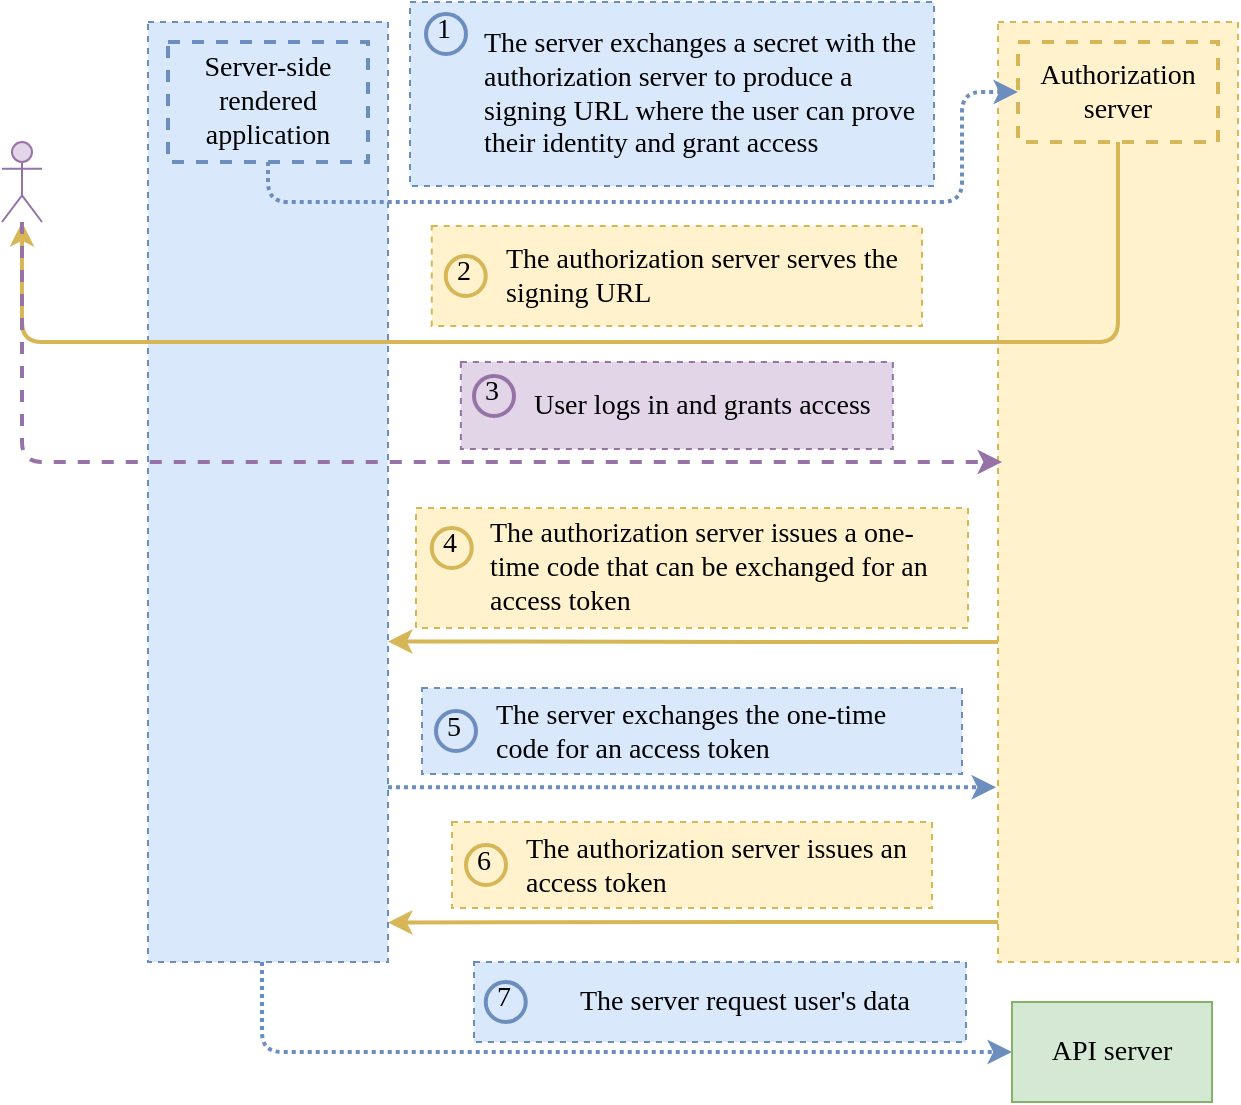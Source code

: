 <mxfile version="20.2.8" type="github" pages="5">
  <diagram id="vSn0QKJqHxPC6K8kOgIM" name="auth_code_flow">
    <mxGraphModel dx="1038" dy="667" grid="1" gridSize="10" guides="1" tooltips="1" connect="1" arrows="1" fold="1" page="1" pageScale="1" pageWidth="850" pageHeight="1100" math="0" shadow="0">
      <root>
        <mxCell id="0" />
        <mxCell id="1" parent="0" />
        <mxCell id="Ktnll7n3VR85cGEusO8C-1" style="edgeStyle=orthogonalEdgeStyle;rounded=1;orthogonalLoop=1;jettySize=auto;html=1;entryX=1;entryY=0.659;entryDx=0;entryDy=0;entryPerimeter=0;strokeColor=#d6b656;strokeWidth=2;fillColor=#fff2cc;fontFamily=Comic Sans MS;fontSize=14;" edge="1" parent="1" source="Ktnll7n3VR85cGEusO8C-3" target="Ktnll7n3VR85cGEusO8C-6">
          <mxGeometry relative="1" as="geometry">
            <Array as="points">
              <mxPoint x="500" y="330" />
              <mxPoint x="500" y="330" />
            </Array>
          </mxGeometry>
        </mxCell>
        <mxCell id="Ktnll7n3VR85cGEusO8C-2" style="edgeStyle=orthogonalEdgeStyle;rounded=1;orthogonalLoop=1;jettySize=auto;html=1;entryX=1;entryY=0.958;entryDx=0;entryDy=0;entryPerimeter=0;strokeColor=#d6b656;strokeWidth=2;fillColor=#fff2cc;fontFamily=Comic Sans MS;fontSize=14;" edge="1" parent="1" source="Ktnll7n3VR85cGEusO8C-3" target="Ktnll7n3VR85cGEusO8C-6">
          <mxGeometry relative="1" as="geometry">
            <Array as="points">
              <mxPoint x="480" y="470" />
              <mxPoint x="480" y="470" />
            </Array>
          </mxGeometry>
        </mxCell>
        <mxCell id="Ktnll7n3VR85cGEusO8C-3" value="" style="rounded=0;whiteSpace=wrap;html=1;strokeColor=#d6b656;dashed=1;fillColor=#fff2cc;fontFamily=Comic Sans MS;fontSize=14;" vertex="1" parent="1">
          <mxGeometry x="578" y="20" width="120" height="470" as="geometry" />
        </mxCell>
        <mxCell id="Ktnll7n3VR85cGEusO8C-4" style="edgeStyle=orthogonalEdgeStyle;rounded=1;orthogonalLoop=1;jettySize=auto;html=1;entryX=0;entryY=0.5;entryDx=0;entryDy=0;fillColor=#dae8fc;strokeColor=#6c8ebf;strokeWidth=2;dashed=1;dashPattern=1 1;fontFamily=Comic Sans MS;fontSize=14;" edge="1" parent="1" target="Ktnll7n3VR85cGEusO8C-9">
          <mxGeometry relative="1" as="geometry">
            <Array as="points">
              <mxPoint x="210" y="535" />
            </Array>
            <mxPoint x="210" y="490" as="sourcePoint" />
          </mxGeometry>
        </mxCell>
        <mxCell id="Ktnll7n3VR85cGEusO8C-5" style="edgeStyle=orthogonalEdgeStyle;rounded=1;orthogonalLoop=1;jettySize=auto;html=1;entryX=-0.008;entryY=0.814;entryDx=0;entryDy=0;entryPerimeter=0;strokeColor=#6c8ebf;strokeWidth=2;fillColor=#dae8fc;dashed=1;dashPattern=1 1;fontFamily=Comic Sans MS;fontSize=14;" edge="1" parent="1" source="Ktnll7n3VR85cGEusO8C-6" target="Ktnll7n3VR85cGEusO8C-3">
          <mxGeometry relative="1" as="geometry">
            <Array as="points">
              <mxPoint x="425" y="403" />
            </Array>
          </mxGeometry>
        </mxCell>
        <mxCell id="Ktnll7n3VR85cGEusO8C-6" value="" style="rounded=0;whiteSpace=wrap;html=1;strokeColor=#6c8ebf;dashed=1;fillColor=#dae8fc;fontFamily=Comic Sans MS;fontSize=14;" vertex="1" parent="1">
          <mxGeometry x="153" y="20" width="120" height="470" as="geometry" />
        </mxCell>
        <mxCell id="Ktnll7n3VR85cGEusO8C-7" style="edgeStyle=orthogonalEdgeStyle;rounded=1;orthogonalLoop=1;jettySize=auto;html=1;strokeColor=#d6b656;strokeWidth=2;fillColor=#fff2cc;fontFamily=Comic Sans MS;fontSize=14;" edge="1" parent="1" source="Ktnll7n3VR85cGEusO8C-8" target="Ktnll7n3VR85cGEusO8C-16">
          <mxGeometry relative="1" as="geometry">
            <Array as="points">
              <mxPoint x="638" y="180" />
              <mxPoint x="90" y="180" />
            </Array>
          </mxGeometry>
        </mxCell>
        <mxCell id="Ktnll7n3VR85cGEusO8C-8" value="Authorization server" style="rounded=0;whiteSpace=wrap;html=1;dashed=1;fillColor=#fff2cc;strokeColor=#d6b656;strokeWidth=2;fontFamily=Comic Sans MS;fontSize=14;" vertex="1" parent="1">
          <mxGeometry x="588" y="30" width="100" height="50" as="geometry" />
        </mxCell>
        <mxCell id="Ktnll7n3VR85cGEusO8C-9" value="API server" style="rounded=0;whiteSpace=wrap;html=1;fillColor=#d5e8d4;strokeColor=#82b366;fontFamily=Comic Sans MS;fontSize=14;" vertex="1" parent="1">
          <mxGeometry x="585" y="510" width="100" height="50" as="geometry" />
        </mxCell>
        <mxCell id="Ktnll7n3VR85cGEusO8C-10" value="&lt;span style=&quot;font-size: 14px;&quot;&gt;The server exchanges a secret with the authorization server to produce a signing URL where the user can prove their identity and grant access&lt;/span&gt;" style="text;html=1;strokeColor=#6c8ebf;fillColor=#dae8fc;align=left;verticalAlign=middle;whiteSpace=wrap;rounded=0;dashed=1;spacingLeft=35;fontFamily=Comic Sans MS;fontSize=14;" vertex="1" parent="1">
          <mxGeometry x="284" y="10" width="262" height="92" as="geometry" />
        </mxCell>
        <mxCell id="Ktnll7n3VR85cGEusO8C-11" value="1" style="ellipse;whiteSpace=wrap;html=1;aspect=fixed;strokeWidth=2;fontFamily=Comic Sans MS;spacingBottom=4;spacingRight=2;strokeColor=#6c8ebf;fillColor=#dae8fc;fontSize=14;" vertex="1" parent="1">
          <mxGeometry x="292" y="16" width="20" height="20" as="geometry" />
        </mxCell>
        <mxCell id="Ktnll7n3VR85cGEusO8C-12" value="&lt;span style=&quot;text-align: center; font-size: 14px;&quot;&gt;The authorization server serves the signing URL&lt;/span&gt;" style="text;html=1;strokeColor=#d6b656;fillColor=#fff2cc;align=left;verticalAlign=middle;whiteSpace=wrap;rounded=0;dashed=1;spacingLeft=35;spacingRight=10;fontFamily=Comic Sans MS;fontSize=14;" vertex="1" parent="1">
          <mxGeometry x="294.87" y="122" width="245.13" height="50" as="geometry" />
        </mxCell>
        <mxCell id="Ktnll7n3VR85cGEusO8C-13" value="2" style="ellipse;whiteSpace=wrap;html=1;aspect=fixed;strokeWidth=2;fontFamily=Comic Sans MS;spacingBottom=4;spacingRight=2;strokeColor=#d6b656;fillColor=#fff2cc;fontSize=14;" vertex="1" parent="1">
          <mxGeometry x="301.87" y="137" width="20" height="20" as="geometry" />
        </mxCell>
        <mxCell id="Ktnll7n3VR85cGEusO8C-14" value="The server request user&#39;s data" style="text;html=1;strokeColor=#6c8ebf;fillColor=#dae8fc;align=center;verticalAlign=middle;whiteSpace=wrap;rounded=0;dashed=1;spacingLeft=25;fontFamily=Comic Sans MS;fontSize=14;" vertex="1" parent="1">
          <mxGeometry x="316" y="490" width="245.99" height="40" as="geometry" />
        </mxCell>
        <mxCell id="Ktnll7n3VR85cGEusO8C-15" style="edgeStyle=orthogonalEdgeStyle;rounded=1;orthogonalLoop=1;jettySize=auto;html=1;entryX=0.017;entryY=0.468;entryDx=0;entryDy=0;entryPerimeter=0;strokeColor=#9673a6;strokeWidth=2;fillColor=#e1d5e7;dashed=1;fontFamily=Comic Sans MS;fontSize=14;" edge="1" parent="1" source="Ktnll7n3VR85cGEusO8C-16" target="Ktnll7n3VR85cGEusO8C-3">
          <mxGeometry relative="1" as="geometry">
            <Array as="points">
              <mxPoint x="90" y="240" />
            </Array>
          </mxGeometry>
        </mxCell>
        <mxCell id="Ktnll7n3VR85cGEusO8C-16" value="" style="shape=umlActor;verticalLabelPosition=bottom;verticalAlign=top;html=1;outlineConnect=0;strokeColor=#9673a6;strokeWidth=1;fillColor=#e1d5e7;fontFamily=Comic Sans MS;fontSize=14;" vertex="1" parent="1">
          <mxGeometry x="80" y="80" width="20" height="40" as="geometry" />
        </mxCell>
        <mxCell id="Ktnll7n3VR85cGEusO8C-17" value="&lt;span style=&quot;font-size: 14px;&quot;&gt;User logs in and grants access&lt;/span&gt;" style="text;html=1;strokeColor=#9673a6;fillColor=#e1d5e7;align=left;verticalAlign=middle;whiteSpace=wrap;rounded=0;dashed=1;spacingLeft=35;spacingRight=10;fontFamily=Comic Sans MS;fontSize=14;" vertex="1" parent="1">
          <mxGeometry x="309.43" y="190" width="216" height="43.5" as="geometry" />
        </mxCell>
        <mxCell id="Ktnll7n3VR85cGEusO8C-18" value="&lt;span style=&quot;font-size: 14px;&quot;&gt;The authorization server issues a one-time code that can be exchanged for an access token&lt;/span&gt;" style="text;html=1;strokeColor=#d6b656;fillColor=#fff2cc;align=left;verticalAlign=middle;whiteSpace=wrap;rounded=0;dashed=1;spacingLeft=35;spacingRight=10;fontFamily=Comic Sans MS;fontSize=14;" vertex="1" parent="1">
          <mxGeometry x="287" y="263" width="276" height="60" as="geometry" />
        </mxCell>
        <mxCell id="Ktnll7n3VR85cGEusO8C-19" value="&lt;span style=&quot;font-size: 14px;&quot;&gt;The server exchanges the one-time code for an access token&lt;/span&gt;" style="text;html=1;strokeColor=#6c8ebf;fillColor=#dae8fc;align=left;verticalAlign=middle;whiteSpace=wrap;rounded=0;dashed=1;spacingLeft=35;spacingRight=10;fontFamily=Comic Sans MS;fontSize=14;" vertex="1" parent="1">
          <mxGeometry x="290" y="353" width="270" height="43" as="geometry" />
        </mxCell>
        <mxCell id="Ktnll7n3VR85cGEusO8C-20" value="&lt;span style=&quot;font-size: 14px;&quot;&gt;The authorization server issues an access token&lt;/span&gt;" style="text;html=1;strokeColor=#d6b656;fillColor=#fff2cc;align=left;verticalAlign=middle;whiteSpace=wrap;rounded=0;dashed=1;spacingLeft=35;spacingRight=10;fontFamily=Comic Sans MS;fontSize=14;" vertex="1" parent="1">
          <mxGeometry x="305" y="420" width="240" height="43" as="geometry" />
        </mxCell>
        <mxCell id="Ktnll7n3VR85cGEusO8C-21" style="edgeStyle=orthogonalEdgeStyle;rounded=1;orthogonalLoop=1;jettySize=auto;html=1;strokeColor=#6c8ebf;strokeWidth=2;fillColor=#dae8fc;dashed=1;dashPattern=1 1;fontFamily=Comic Sans MS;fontSize=14;" edge="1" parent="1" source="Ktnll7n3VR85cGEusO8C-22" target="Ktnll7n3VR85cGEusO8C-8">
          <mxGeometry relative="1" as="geometry">
            <Array as="points">
              <mxPoint x="213" y="110" />
              <mxPoint x="560" y="110" />
              <mxPoint x="560" y="55" />
            </Array>
          </mxGeometry>
        </mxCell>
        <mxCell id="Ktnll7n3VR85cGEusO8C-22" value="Server-side rendered application" style="rounded=0;whiteSpace=wrap;html=1;dashed=1;fillColor=#dae8fc;strokeColor=#6c8ebf;strokeWidth=2;fontFamily=Comic Sans MS;fontSize=14;" vertex="1" parent="1">
          <mxGeometry x="163" y="30" width="100" height="60" as="geometry" />
        </mxCell>
        <mxCell id="Ktnll7n3VR85cGEusO8C-23" value="3" style="ellipse;whiteSpace=wrap;html=1;aspect=fixed;strokeWidth=2;fontFamily=Comic Sans MS;spacingBottom=4;spacingRight=2;strokeColor=#9673a6;fillColor=#e1d5e7;fontSize=14;" vertex="1" parent="1">
          <mxGeometry x="316" y="197" width="20" height="20" as="geometry" />
        </mxCell>
        <mxCell id="Ktnll7n3VR85cGEusO8C-24" value="4" style="ellipse;whiteSpace=wrap;html=1;aspect=fixed;strokeWidth=2;fontFamily=Comic Sans MS;spacingBottom=4;spacingRight=2;strokeColor=#d6b656;fillColor=#fff2cc;fontSize=14;" vertex="1" parent="1">
          <mxGeometry x="294.87" y="273" width="20" height="20" as="geometry" />
        </mxCell>
        <mxCell id="Ktnll7n3VR85cGEusO8C-25" value="5" style="ellipse;whiteSpace=wrap;html=1;aspect=fixed;strokeWidth=2;fontFamily=Comic Sans MS;spacingBottom=4;spacingRight=2;strokeColor=#6c8ebf;fillColor=#dae8fc;fontSize=14;" vertex="1" parent="1">
          <mxGeometry x="297.0" y="364.5" width="20" height="20" as="geometry" />
        </mxCell>
        <mxCell id="Ktnll7n3VR85cGEusO8C-26" value="6" style="ellipse;whiteSpace=wrap;html=1;aspect=fixed;strokeWidth=2;fontFamily=Comic Sans MS;spacingBottom=4;spacingRight=2;strokeColor=#d6b656;fillColor=#fff2cc;fontSize=14;" vertex="1" parent="1">
          <mxGeometry x="312" y="431.5" width="20" height="20" as="geometry" />
        </mxCell>
        <mxCell id="Ktnll7n3VR85cGEusO8C-27" value="7" style="ellipse;whiteSpace=wrap;html=1;aspect=fixed;strokeWidth=2;fontFamily=Comic Sans MS;spacingBottom=4;spacingRight=2;strokeColor=#6c8ebf;fillColor=#dae8fc;fontSize=14;" vertex="1" parent="1">
          <mxGeometry x="321.87" y="500" width="20" height="20" as="geometry" />
        </mxCell>
      </root>
    </mxGraphModel>
  </diagram>
  <diagram id="oEkhClIyqJKNwqZZtZzC" name="PKCE_flow">
    <mxGraphModel dx="1038" dy="667" grid="1" gridSize="10" guides="1" tooltips="1" connect="1" arrows="1" fold="1" page="1" pageScale="1" pageWidth="850" pageHeight="1100" math="0" shadow="0">
      <root>
        <mxCell id="0" />
        <mxCell id="1" parent="0" />
        <mxCell id="hR53CWmxyGsKpNj8CMeB-1" style="edgeStyle=orthogonalEdgeStyle;rounded=0;orthogonalLoop=1;jettySize=auto;html=1;entryX=1.003;entryY=0.955;entryDx=0;entryDy=0;entryPerimeter=0;strokeWidth=2;fillColor=#fff2cc;strokeColor=#d6b656;fontSize=14;fontFamily=Comic Sans MS;" edge="1" parent="1" source="hR53CWmxyGsKpNj8CMeB-2" target="hR53CWmxyGsKpNj8CMeB-5">
          <mxGeometry relative="1" as="geometry">
            <mxPoint x="250" y="500" as="targetPoint" />
            <Array as="points">
              <mxPoint x="215" y="531" />
            </Array>
          </mxGeometry>
        </mxCell>
        <mxCell id="hR53CWmxyGsKpNj8CMeB-2" value="" style="rounded=0;whiteSpace=wrap;html=1;strokeColor=#d6b656;dashed=1;fillColor=#fff2cc;strokeWidth=1;fontSize=14;fontFamily=Comic Sans MS;" vertex="1" parent="1">
          <mxGeometry x="570" y="150" width="120" height="400" as="geometry" />
        </mxCell>
        <mxCell id="hR53CWmxyGsKpNj8CMeB-3" style="edgeStyle=orthogonalEdgeStyle;rounded=1;orthogonalLoop=1;jettySize=auto;html=1;entryX=0;entryY=0.5;entryDx=0;entryDy=0;dashed=1;dashPattern=1 1;strokeWidth=2;fillColor=#dae8fc;strokeColor=#6c8ebf;fontSize=14;fontFamily=Comic Sans MS;" edge="1" parent="1" source="hR53CWmxyGsKpNj8CMeB-5" target="hR53CWmxyGsKpNj8CMeB-12">
          <mxGeometry relative="1" as="geometry">
            <Array as="points">
              <mxPoint x="155" y="595" />
            </Array>
          </mxGeometry>
        </mxCell>
        <mxCell id="hR53CWmxyGsKpNj8CMeB-4" style="edgeStyle=orthogonalEdgeStyle;rounded=1;orthogonalLoop=1;jettySize=auto;html=1;entryX=-0.018;entryY=0.789;entryDx=0;entryDy=0;entryPerimeter=0;dashed=1;dashPattern=1 1;strokeWidth=2;fillColor=#dae8fc;strokeColor=#6c8ebf;fontSize=14;fontFamily=Comic Sans MS;" edge="1" parent="1" source="hR53CWmxyGsKpNj8CMeB-5" target="hR53CWmxyGsKpNj8CMeB-2">
          <mxGeometry relative="1" as="geometry">
            <Array as="points">
              <mxPoint x="367" y="466" />
            </Array>
          </mxGeometry>
        </mxCell>
        <mxCell id="hR53CWmxyGsKpNj8CMeB-5" value="" style="rounded=0;whiteSpace=wrap;html=1;strokeColor=#6c8ebf;dashed=1;fillColor=#dae8fc;fontSize=14;fontFamily=Comic Sans MS;" vertex="1" parent="1">
          <mxGeometry x="95" y="150" width="120" height="400" as="geometry" />
        </mxCell>
        <mxCell id="hR53CWmxyGsKpNj8CMeB-6" value="" style="rounded=0;whiteSpace=wrap;html=1;dashed=1;fillColor=#fff2cc;strokeColor=#d6b656;fontSize=14;fontFamily=Comic Sans MS;" vertex="1" parent="1">
          <mxGeometry x="105" y="320" width="100" height="40" as="geometry" />
        </mxCell>
        <mxCell id="hR53CWmxyGsKpNj8CMeB-7" style="edgeStyle=orthogonalEdgeStyle;rounded=1;orthogonalLoop=1;jettySize=auto;html=1;fontSize=14;fontFamily=Comic Sans MS;" edge="1" parent="1" source="hR53CWmxyGsKpNj8CMeB-9" target="hR53CWmxyGsKpNj8CMeB-16">
          <mxGeometry relative="1" as="geometry">
            <Array as="points">
              <mxPoint x="155" y="310" />
              <mxPoint x="135" y="310" />
            </Array>
          </mxGeometry>
        </mxCell>
        <mxCell id="hR53CWmxyGsKpNj8CMeB-8" style="edgeStyle=orthogonalEdgeStyle;rounded=1;orthogonalLoop=1;jettySize=auto;html=1;fontSize=14;fontFamily=Comic Sans MS;" edge="1" parent="1" source="hR53CWmxyGsKpNj8CMeB-9" target="hR53CWmxyGsKpNj8CMeB-14">
          <mxGeometry relative="1" as="geometry">
            <Array as="points">
              <mxPoint x="155" y="310" />
              <mxPoint x="175" y="310" />
            </Array>
          </mxGeometry>
        </mxCell>
        <mxCell id="hR53CWmxyGsKpNj8CMeB-9" value="" style="sketch=0;pointerEvents=1;shadow=0;dashed=0;html=1;strokeColor=none;fillColor=#505050;labelPosition=center;verticalLabelPosition=bottom;verticalAlign=top;outlineConnect=0;align=center;shape=mxgraph.office.concepts.web_page;fontSize=14;fontFamily=Comic Sans MS;" vertex="1" parent="1">
          <mxGeometry x="130" y="185" width="50" height="54" as="geometry" />
        </mxCell>
        <mxCell id="hR53CWmxyGsKpNj8CMeB-10" style="edgeStyle=orthogonalEdgeStyle;rounded=0;orthogonalLoop=1;jettySize=auto;html=1;exitX=-0.005;exitY=0.649;exitDx=0;exitDy=0;exitPerimeter=0;strokeWidth=2;fillColor=#fff2cc;strokeColor=#d6b656;fontSize=14;fontFamily=Comic Sans MS;" edge="1" parent="1" source="hR53CWmxyGsKpNj8CMeB-2" target="hR53CWmxyGsKpNj8CMeB-5">
          <mxGeometry relative="1" as="geometry">
            <Array as="points">
              <mxPoint x="280" y="410" />
              <mxPoint x="280" y="410" />
            </Array>
          </mxGeometry>
        </mxCell>
        <mxCell id="hR53CWmxyGsKpNj8CMeB-11" value="Authorization server" style="rounded=0;whiteSpace=wrap;html=1;dashed=1;fillColor=#fff2cc;strokeColor=#d6b656;strokeWidth=2;fontSize=14;fontFamily=Comic Sans MS;" vertex="1" parent="1">
          <mxGeometry x="580" y="160" width="100" height="50" as="geometry" />
        </mxCell>
        <mxCell id="hR53CWmxyGsKpNj8CMeB-12" value="API server" style="rounded=0;whiteSpace=wrap;html=1;fillColor=#d5e8d4;strokeColor=#82b366;fontSize=14;fontFamily=Comic Sans MS;" vertex="1" parent="1">
          <mxGeometry x="580" y="570" width="100" height="50" as="geometry" />
        </mxCell>
        <mxCell id="hR53CWmxyGsKpNj8CMeB-13" style="edgeStyle=orthogonalEdgeStyle;rounded=0;orthogonalLoop=1;jettySize=auto;html=1;dashed=1;dashPattern=1 1;strokeWidth=2;fillColor=#dae8fc;strokeColor=#6c8ebf;fontSize=14;fontFamily=Comic Sans MS;" edge="1" parent="1" source="hR53CWmxyGsKpNj8CMeB-14">
          <mxGeometry relative="1" as="geometry">
            <mxPoint x="520" y="340" as="targetPoint" />
          </mxGeometry>
        </mxCell>
        <mxCell id="hR53CWmxyGsKpNj8CMeB-14" value="" style="sketch=0;pointerEvents=1;shadow=0;dashed=0;html=1;strokeColor=none;fillColor=#DF8C42;labelPosition=center;verticalLabelPosition=bottom;verticalAlign=top;align=center;outlineConnect=0;shape=mxgraph.veeam2.encrypted;fontSize=14;fontFamily=Comic Sans MS;" vertex="1" parent="1">
          <mxGeometry x="164" y="330" width="21" height="21" as="geometry" />
        </mxCell>
        <mxCell id="hR53CWmxyGsKpNj8CMeB-15" style="edgeStyle=orthogonalEdgeStyle;rounded=0;orthogonalLoop=1;jettySize=auto;html=1;entryX=0;entryY=0.5;entryDx=0;entryDy=0;dashed=1;fontSize=14;fontFamily=Comic Sans MS;" edge="1" parent="1" source="hR53CWmxyGsKpNj8CMeB-16" target="hR53CWmxyGsKpNj8CMeB-24">
          <mxGeometry relative="1" as="geometry">
            <Array as="points">
              <mxPoint x="135" y="445" />
            </Array>
          </mxGeometry>
        </mxCell>
        <mxCell id="hR53CWmxyGsKpNj8CMeB-16" value="" style="shape=image;html=1;verticalAlign=top;verticalLabelPosition=bottom;labelBackgroundColor=#ffffff;imageAspect=0;aspect=fixed;image=https://cdn3.iconfinder.com/data/icons/strokeline/128/revisi_02-128.png;fontSize=14;fontFamily=Comic Sans MS;" vertex="1" parent="1">
          <mxGeometry x="125" y="330" width="20" height="20" as="geometry" />
        </mxCell>
        <mxCell id="hR53CWmxyGsKpNj8CMeB-17" value="SPA" style="text;html=1;strokeColor=#6c8ebf;fillColor=#dae8fc;align=center;verticalAlign=middle;whiteSpace=wrap;rounded=0;dashed=1;strokeWidth=2;fontSize=14;fontFamily=Comic Sans MS;" vertex="1" parent="1">
          <mxGeometry x="125" y="157" width="60" height="30" as="geometry" />
        </mxCell>
        <mxCell id="hR53CWmxyGsKpNj8CMeB-18" value="Generate code verifier and code challenge" style="text;html=1;strokeColor=#6c8ebf;fillColor=#dae8fc;align=center;verticalAlign=middle;whiteSpace=wrap;rounded=0;dashed=1;spacingLeft=25;fontSize=14;fontFamily=Comic Sans MS;" vertex="1" parent="1">
          <mxGeometry x="167" y="260" width="313" height="30" as="geometry" />
        </mxCell>
        <mxCell id="hR53CWmxyGsKpNj8CMeB-19" value="1" style="ellipse;whiteSpace=wrap;html=1;aspect=fixed;strokeWidth=2;fontFamily=Comic Sans MS;spacingBottom=4;spacingRight=2;strokeColor=#6c8ebf;fillColor=#dae8fc;fontSize=14;" vertex="1" parent="1">
          <mxGeometry x="173" y="265" width="20" height="20" as="geometry" />
        </mxCell>
        <mxCell id="hR53CWmxyGsKpNj8CMeB-20" value="Authorization request with code challenge" style="text;html=1;strokeColor=#6c8ebf;fillColor=#dae8fc;align=center;verticalAlign=middle;whiteSpace=wrap;rounded=0;dashed=1;spacingLeft=25;fontSize=14;fontFamily=Comic Sans MS;" vertex="1" parent="1">
          <mxGeometry x="236.88" y="304" width="313.12" height="30" as="geometry" />
        </mxCell>
        <mxCell id="hR53CWmxyGsKpNj8CMeB-21" value="2" style="ellipse;whiteSpace=wrap;html=1;aspect=fixed;strokeWidth=2;fontFamily=Comic Sans MS;spacingBottom=4;spacingRight=2;strokeColor=#6c8ebf;fillColor=#dae8fc;fontSize=14;" vertex="1" parent="1">
          <mxGeometry x="242.88" y="309" width="20" height="20" as="geometry" />
        </mxCell>
        <mxCell id="hR53CWmxyGsKpNj8CMeB-22" value="Authorization code response" style="text;html=1;strokeColor=#d6b656;fillColor=#fff2cc;align=center;verticalAlign=middle;whiteSpace=wrap;rounded=0;dashed=1;spacingLeft=25;fontSize=14;fontFamily=Comic Sans MS;" vertex="1" parent="1">
          <mxGeometry x="269.38" y="373" width="230.62" height="30" as="geometry" />
        </mxCell>
        <mxCell id="hR53CWmxyGsKpNj8CMeB-23" value="3" style="ellipse;whiteSpace=wrap;html=1;aspect=fixed;strokeWidth=2;fontFamily=Comic Sans MS;spacingBottom=4;spacingRight=2;strokeColor=#d6b656;fillColor=#fff2cc;fontSize=14;" vertex="1" parent="1">
          <mxGeometry x="276.88" y="378" width="20" height="20" as="geometry" />
        </mxCell>
        <mxCell id="hR53CWmxyGsKpNj8CMeB-24" value="Authorization code + code verifier" style="text;html=1;strokeColor=#6c8ebf;fillColor=#dae8fc;align=center;verticalAlign=middle;whiteSpace=wrap;rounded=0;dashed=1;spacingLeft=25;fontSize=14;fontFamily=Comic Sans MS;" vertex="1" parent="1">
          <mxGeometry x="256.87" y="430" width="263.13" height="30" as="geometry" />
        </mxCell>
        <mxCell id="hR53CWmxyGsKpNj8CMeB-25" value="4" style="ellipse;whiteSpace=wrap;html=1;aspect=fixed;strokeWidth=2;fontFamily=Comic Sans MS;spacingBottom=4;spacingRight=2;strokeColor=#6c8ebf;fillColor=#dae8fc;fontSize=14;" vertex="1" parent="1">
          <mxGeometry x="265.37" y="435" width="20" height="20" as="geometry" />
        </mxCell>
        <mxCell id="hR53CWmxyGsKpNj8CMeB-26" value="Access token" style="text;html=1;strokeColor=#d6b656;fillColor=#fff2cc;align=center;verticalAlign=middle;whiteSpace=wrap;rounded=0;dashed=1;spacingLeft=25;fontSize=14;fontFamily=Comic Sans MS;" vertex="1" parent="1">
          <mxGeometry x="311.25" y="495" width="128.75" height="30" as="geometry" />
        </mxCell>
        <mxCell id="hR53CWmxyGsKpNj8CMeB-27" value="5" style="ellipse;whiteSpace=wrap;html=1;aspect=fixed;strokeWidth=2;fontFamily=Comic Sans MS;spacingBottom=4;spacingRight=2;strokeColor=#d6b656;fillColor=#fff2cc;fontSize=14;" vertex="1" parent="1">
          <mxGeometry x="315" y="500" width="20" height="20" as="geometry" />
        </mxCell>
        <mxCell id="hR53CWmxyGsKpNj8CMeB-28" value="Request user&#39;s data" style="text;html=1;strokeColor=#6c8ebf;fillColor=#dae8fc;align=center;verticalAlign=middle;whiteSpace=wrap;rounded=0;dashed=1;spacingLeft=25;fontSize=14;fontFamily=Comic Sans MS;" vertex="1" parent="1">
          <mxGeometry x="299.01" y="560" width="180.99" height="30" as="geometry" />
        </mxCell>
        <mxCell id="hR53CWmxyGsKpNj8CMeB-29" value="6" style="ellipse;whiteSpace=wrap;html=1;aspect=fixed;strokeWidth=2;fontFamily=Comic Sans MS;spacingBottom=4;spacingRight=2;strokeColor=#6c8ebf;fillColor=#dae8fc;fontSize=14;" vertex="1" parent="1">
          <mxGeometry x="306.26" y="565" width="20" height="20" as="geometry" />
        </mxCell>
      </root>
    </mxGraphModel>
  </diagram>
  <diagram id="hkgWG5wyciMK0-i9L9Xl" name="client_credentials_flow">
    <mxGraphModel dx="1038" dy="667" grid="1" gridSize="10" guides="1" tooltips="1" connect="1" arrows="1" fold="1" page="1" pageScale="1" pageWidth="850" pageHeight="1100" math="0" shadow="0">
      <root>
        <mxCell id="0" />
        <mxCell id="1" parent="0" />
        <mxCell id="z69oa9nmEzN69b1V1-0y-1" value="" style="rounded=0;whiteSpace=wrap;html=1;strokeColor=#d6b656;dashed=1;fillColor=#fff2cc;fontFamily=Comic Sans MS;fontSize=14;" vertex="1" parent="1">
          <mxGeometry x="585" y="60" width="120" height="150" as="geometry" />
        </mxCell>
        <mxCell id="z69oa9nmEzN69b1V1-0y-2" value="" style="rounded=0;whiteSpace=wrap;html=1;strokeColor=#6c8ebf;dashed=1;fillColor=#dae8fc;fontFamily=Comic Sans MS;fontSize=14;" vertex="1" parent="1">
          <mxGeometry x="160" y="60" width="120" height="150" as="geometry" />
        </mxCell>
        <mxCell id="z69oa9nmEzN69b1V1-0y-3" style="edgeStyle=orthogonalEdgeStyle;rounded=1;orthogonalLoop=1;jettySize=auto;html=1;strokeColor=#6c8ebf;strokeWidth=2;dashed=1;fillColor=#dae8fc;dashPattern=1 1;exitX=1;exitY=0.5;exitDx=0;exitDy=0;fontFamily=Comic Sans MS;fontSize=14;" edge="1" parent="1" source="z69oa9nmEzN69b1V1-0y-8" target="z69oa9nmEzN69b1V1-0y-5">
          <mxGeometry relative="1" as="geometry">
            <Array as="points">
              <mxPoint x="286" y="95" />
              <mxPoint x="286" y="122" />
              <mxPoint x="517" y="122" />
              <mxPoint x="517" y="95" />
            </Array>
            <mxPoint x="245" y="122" as="sourcePoint" />
          </mxGeometry>
        </mxCell>
        <mxCell id="z69oa9nmEzN69b1V1-0y-4" style="edgeStyle=orthogonalEdgeStyle;rounded=1;orthogonalLoop=1;jettySize=auto;html=1;entryX=0.448;entryY=1;entryDx=0;entryDy=0;entryPerimeter=0;strokeColor=#d6b656;strokeWidth=2;fillColor=#fff2cc;fontFamily=Comic Sans MS;fontSize=14;" edge="1" parent="1" source="z69oa9nmEzN69b1V1-0y-5" target="z69oa9nmEzN69b1V1-0y-8">
          <mxGeometry relative="1" as="geometry">
            <Array as="points">
              <mxPoint x="645" y="200" />
              <mxPoint x="376" y="200" />
              <mxPoint x="376" y="160" />
              <mxPoint x="212" y="160" />
            </Array>
          </mxGeometry>
        </mxCell>
        <mxCell id="z69oa9nmEzN69b1V1-0y-5" value="Authorization server" style="rounded=0;whiteSpace=wrap;html=1;dashed=1;fillColor=none;strokeColor=#BD8A26;strokeWidth=2;fontFamily=Comic Sans MS;fontSize=14;" vertex="1" parent="1">
          <mxGeometry x="595" y="70" width="100" height="50" as="geometry" />
        </mxCell>
        <mxCell id="z69oa9nmEzN69b1V1-0y-6" value="&lt;span style=&quot;text-align: center; font-size: 14px;&quot;&gt;The server application exchanges a secret with the authorization server to obtain an access token&lt;/span&gt;" style="text;html=1;strokeColor=#6c8ebf;fillColor=#dae8fc;align=left;verticalAlign=middle;whiteSpace=wrap;rounded=0;dashed=1;spacingLeft=35;spacingRight=5;fontFamily=Comic Sans MS;fontSize=14;" vertex="1" parent="1">
          <mxGeometry x="296" y="30" width="211" height="82.5" as="geometry" />
        </mxCell>
        <mxCell id="z69oa9nmEzN69b1V1-0y-7" value="The authorization server issues the access token" style="text;html=1;strokeColor=#d6b656;fillColor=#fff2cc;align=left;verticalAlign=middle;whiteSpace=wrap;rounded=0;dashed=1;spacingLeft=35;spacingRight=7;fontFamily=Comic Sans MS;fontSize=14;" vertex="1" parent="1">
          <mxGeometry x="392" y="130" width="180" height="61.5" as="geometry" />
        </mxCell>
        <mxCell id="z69oa9nmEzN69b1V1-0y-8" value="Server application" style="rounded=0;whiteSpace=wrap;html=1;dashed=1;fillColor=#dae8fc;strokeColor=#6c8ebf;strokeWidth=2;spacingLeft=10;spacingRight=10;fontFamily=Comic Sans MS;fontSize=14;" vertex="1" parent="1">
          <mxGeometry x="167" y="70" width="100" height="50" as="geometry" />
        </mxCell>
        <mxCell id="z69oa9nmEzN69b1V1-0y-9" value="1" style="ellipse;whiteSpace=wrap;html=1;aspect=fixed;strokeWidth=2;fontFamily=Comic Sans MS;spacingBottom=4;spacingRight=2;strokeColor=#6c8ebf;fillColor=#dae8fc;fontSize=14;" vertex="1" parent="1">
          <mxGeometry x="305" y="39" width="20" height="20" as="geometry" />
        </mxCell>
        <mxCell id="z69oa9nmEzN69b1V1-0y-10" style="edgeStyle=orthogonalEdgeStyle;rounded=1;orthogonalLoop=1;jettySize=auto;html=1;entryX=0;entryY=0.5;entryDx=0;entryDy=0;dashed=1;dashPattern=1 1;strokeWidth=2;fillColor=#dae8fc;strokeColor=#6c8ebf;fontFamily=Comic Sans MS;fontSize=14;" edge="1" parent="1" target="z69oa9nmEzN69b1V1-0y-11">
          <mxGeometry relative="1" as="geometry">
            <mxPoint x="220" y="210" as="sourcePoint" />
            <Array as="points">
              <mxPoint x="220" y="255" />
            </Array>
          </mxGeometry>
        </mxCell>
        <mxCell id="z69oa9nmEzN69b1V1-0y-11" value="API server" style="rounded=0;whiteSpace=wrap;html=1;fillColor=#d5e8d4;strokeColor=#82b366;fontFamily=Comic Sans MS;fontSize=14;" vertex="1" parent="1">
          <mxGeometry x="595" y="230" width="100" height="50" as="geometry" />
        </mxCell>
        <mxCell id="z69oa9nmEzN69b1V1-0y-12" value="Access the API" style="text;html=1;strokeColor=#6c8ebf;fillColor=#dae8fc;align=center;verticalAlign=middle;whiteSpace=wrap;rounded=0;dashed=1;spacingLeft=25;fontFamily=Comic Sans MS;fontSize=14;" vertex="1" parent="1">
          <mxGeometry x="364.01" y="220" width="155.99" height="30" as="geometry" />
        </mxCell>
        <mxCell id="z69oa9nmEzN69b1V1-0y-13" value="2" style="ellipse;whiteSpace=wrap;html=1;aspect=fixed;strokeWidth=2;fontFamily=Comic Sans MS;spacingBottom=4;spacingRight=2;strokeColor=#d6b656;fillColor=#fff2cc;fontSize=14;" vertex="1" parent="1">
          <mxGeometry x="400" y="139" width="20" height="20" as="geometry" />
        </mxCell>
        <mxCell id="z69oa9nmEzN69b1V1-0y-14" value="3" style="ellipse;whiteSpace=wrap;html=1;aspect=fixed;strokeWidth=2;fontFamily=Comic Sans MS;spacingBottom=4;spacingRight=2;strokeColor=#6c8ebf;fillColor=#dae8fc;fontSize=14;" vertex="1" parent="1">
          <mxGeometry x="372" y="225" width="20" height="20" as="geometry" />
        </mxCell>
      </root>
    </mxGraphModel>
  </diagram>
  <diagram id="XMzJdcwWGoGk5_xAYYOo" name="refresh_token_flow">
    <mxGraphModel dx="1038" dy="667" grid="1" gridSize="10" guides="1" tooltips="1" connect="1" arrows="1" fold="1" page="1" pageScale="1" pageWidth="850" pageHeight="1100" math="0" shadow="0">
      <root>
        <mxCell id="0" />
        <mxCell id="1" parent="0" />
        <mxCell id="Q0G6H-pGtLT9jcQ5Z_Xq-1" value="" style="rounded=0;whiteSpace=wrap;html=1;strokeColor=#d6b656;dashed=1;fillColor=#fff2cc;fontFamily=Comic Sans MS;fontSize=14;" vertex="1" parent="1">
          <mxGeometry x="517" y="40" width="120" height="250" as="geometry" />
        </mxCell>
        <mxCell id="Q0G6H-pGtLT9jcQ5Z_Xq-2" style="edgeStyle=orthogonalEdgeStyle;rounded=1;orthogonalLoop=1;jettySize=auto;html=1;strokeWidth=2;dashed=1;strokeColor=#6c8ebf;fillColor=#dae8fc;dashPattern=1 1;fontFamily=Comic Sans MS;fontSize=14;" edge="1" parent="1" source="Q0G6H-pGtLT9jcQ5Z_Xq-4" target="Q0G6H-pGtLT9jcQ5Z_Xq-9">
          <mxGeometry relative="1" as="geometry">
            <Array as="points">
              <mxPoint x="279" y="190" />
              <mxPoint x="279" y="210" />
            </Array>
          </mxGeometry>
        </mxCell>
        <mxCell id="Q0G6H-pGtLT9jcQ5Z_Xq-3" style="edgeStyle=orthogonalEdgeStyle;rounded=1;orthogonalLoop=1;jettySize=auto;html=1;dashed=1;dashPattern=1 1;strokeWidth=2;fillColor=#dae8fc;strokeColor=#6c8ebf;fontFamily=Comic Sans MS;fontSize=14;" edge="1" parent="1" source="Q0G6H-pGtLT9jcQ5Z_Xq-4">
          <mxGeometry relative="1" as="geometry">
            <mxPoint x="518" y="274" as="targetPoint" />
            <Array as="points">
              <mxPoint x="518" y="274" />
            </Array>
          </mxGeometry>
        </mxCell>
        <mxCell id="Q0G6H-pGtLT9jcQ5Z_Xq-4" value="" style="rounded=0;whiteSpace=wrap;html=1;strokeColor=#6c8ebf;dashed=1;fillColor=#dae8fc;fontFamily=Comic Sans MS;fontSize=14;" vertex="1" parent="1">
          <mxGeometry x="92" y="40" width="120" height="250" as="geometry" />
        </mxCell>
        <mxCell id="Q0G6H-pGtLT9jcQ5Z_Xq-5" style="edgeStyle=orthogonalEdgeStyle;rounded=1;orthogonalLoop=1;jettySize=auto;html=1;dashed=1;dashPattern=1 1;strokeWidth=2;fillColor=#dae8fc;strokeColor=#6c8ebf;fontFamily=Comic Sans MS;fontSize=14;" edge="1" parent="1" source="Q0G6H-pGtLT9jcQ5Z_Xq-6" target="Q0G6H-pGtLT9jcQ5Z_Xq-8">
          <mxGeometry relative="1" as="geometry">
            <Array as="points">
              <mxPoint x="420" y="102" />
              <mxPoint x="420" y="75" />
            </Array>
          </mxGeometry>
        </mxCell>
        <mxCell id="Q0G6H-pGtLT9jcQ5Z_Xq-6" value="" style="sketch=0;pointerEvents=1;shadow=0;dashed=0;html=1;strokeColor=none;fillColor=#505050;labelPosition=center;verticalLabelPosition=bottom;verticalAlign=top;outlineConnect=0;align=center;shape=mxgraph.office.concepts.web_page;fontFamily=Comic Sans MS;fontSize=14;" vertex="1" parent="1">
          <mxGeometry x="127" y="75" width="50" height="54" as="geometry" />
        </mxCell>
        <mxCell id="Q0G6H-pGtLT9jcQ5Z_Xq-7" style="edgeStyle=orthogonalEdgeStyle;rounded=1;orthogonalLoop=1;jettySize=auto;html=1;entryX=0.987;entryY=0.466;entryDx=0;entryDy=0;entryPerimeter=0;strokeWidth=2;fillColor=#fff2cc;strokeColor=#d6b656;fontFamily=Comic Sans MS;fontSize=14;" edge="1" parent="1" source="Q0G6H-pGtLT9jcQ5Z_Xq-8" target="Q0G6H-pGtLT9jcQ5Z_Xq-4">
          <mxGeometry relative="1" as="geometry">
            <Array as="points">
              <mxPoint x="577" y="156" />
              <mxPoint x="370" y="156" />
            </Array>
          </mxGeometry>
        </mxCell>
        <mxCell id="Q0G6H-pGtLT9jcQ5Z_Xq-8" value="Authorization server" style="rounded=0;whiteSpace=wrap;html=1;dashed=1;fillColor=#fff2cc;strokeColor=#d6b656;strokeWidth=2;fontFamily=Comic Sans MS;fontSize=14;" vertex="1" parent="1">
          <mxGeometry x="527" y="50" width="100" height="50" as="geometry" />
        </mxCell>
        <mxCell id="Q0G6H-pGtLT9jcQ5Z_Xq-9" value="API server" style="rounded=0;whiteSpace=wrap;html=1;fillColor=#d5e8d4;strokeColor=#82b366;fontFamily=Comic Sans MS;fontSize=14;" vertex="1" parent="1">
          <mxGeometry x="659" y="185" width="100" height="50" as="geometry" />
        </mxCell>
        <mxCell id="Q0G6H-pGtLT9jcQ5Z_Xq-10" value="SPA" style="text;html=1;strokeColor=#6c8ebf;fillColor=#dae8fc;align=center;verticalAlign=middle;whiteSpace=wrap;rounded=0;dashed=1;strokeWidth=2;fontFamily=Comic Sans MS;fontSize=14;" vertex="1" parent="1">
          <mxGeometry x="122" y="47" width="60" height="30" as="geometry" />
        </mxCell>
        <mxCell id="Q0G6H-pGtLT9jcQ5Z_Xq-11" value="Authorization request&amp;nbsp;" style="text;html=1;strokeColor=#6c8ebf;fillColor=#dae8fc;align=center;verticalAlign=middle;whiteSpace=wrap;rounded=0;dashed=1;spacingLeft=25;fontFamily=Comic Sans MS;fontSize=14;" vertex="1" parent="1">
          <mxGeometry x="222.91" y="63" width="187.09" height="30" as="geometry" />
        </mxCell>
        <mxCell id="Q0G6H-pGtLT9jcQ5Z_Xq-12" value="Access token + Refresh token" style="text;html=1;strokeColor=#d6b656;fillColor=#fff2cc;align=center;verticalAlign=middle;whiteSpace=wrap;rounded=0;dashed=1;spacingLeft=25;fontFamily=Comic Sans MS;fontSize=14;" vertex="1" parent="1">
          <mxGeometry x="271.2" y="120" width="228.8" height="30" as="geometry" />
        </mxCell>
        <mxCell id="Q0G6H-pGtLT9jcQ5Z_Xq-13" value="Request user&#39;s data" style="text;html=1;strokeColor=#6c8ebf;fillColor=#dae8fc;align=center;verticalAlign=middle;whiteSpace=wrap;rounded=0;dashed=1;spacingLeft=25;fontFamily=Comic Sans MS;fontSize=14;" vertex="1" parent="1">
          <mxGeometry x="292.95" y="173" width="177.05" height="30" as="geometry" />
        </mxCell>
        <mxCell id="Q0G6H-pGtLT9jcQ5Z_Xq-14" value="1" style="ellipse;whiteSpace=wrap;html=1;aspect=fixed;strokeWidth=2;fontFamily=Comic Sans MS;spacingBottom=4;spacingRight=2;strokeColor=#6c8ebf;fillColor=#dae8fc;fontSize=14;" vertex="1" parent="1">
          <mxGeometry x="229.4" y="68" width="20" height="20" as="geometry" />
        </mxCell>
        <mxCell id="Q0G6H-pGtLT9jcQ5Z_Xq-15" value="4" style="ellipse;whiteSpace=wrap;html=1;aspect=fixed;strokeWidth=2;fontFamily=Comic Sans MS;spacingBottom=4;spacingRight=2;strokeColor=#EBCDBA;fillColor=#f9f7ed;fontSize=14;" vertex="1" parent="1">
          <mxGeometry x="292.95" y="243" width="20" height="20" as="geometry" />
        </mxCell>
        <mxCell id="Q0G6H-pGtLT9jcQ5Z_Xq-16" value="Refresh access token" style="text;html=1;strokeColor=#6c8ebf;fillColor=#dae8fc;align=center;verticalAlign=middle;whiteSpace=wrap;rounded=0;dashed=1;spacingLeft=25;fontFamily=Comic Sans MS;fontSize=14;" vertex="1" parent="1">
          <mxGeometry x="287.45" y="238" width="192.55" height="30" as="geometry" />
        </mxCell>
        <mxCell id="Q0G6H-pGtLT9jcQ5Z_Xq-17" value="2" style="ellipse;whiteSpace=wrap;html=1;aspect=fixed;strokeWidth=2;fontFamily=Comic Sans MS;spacingBottom=4;spacingRight=2;strokeColor=#d6b656;fillColor=#fff2cc;fontSize=14;" vertex="1" parent="1">
          <mxGeometry x="277.47" y="125" width="20" height="20" as="geometry" />
        </mxCell>
        <mxCell id="Q0G6H-pGtLT9jcQ5Z_Xq-18" value="4" style="ellipse;whiteSpace=wrap;html=1;aspect=fixed;strokeWidth=2;fontFamily=Comic Sans MS;spacingBottom=4;spacingRight=2;strokeColor=#6c8ebf;fillColor=#dae8fc;fontSize=14;" vertex="1" parent="1">
          <mxGeometry x="295" y="243" width="20" height="20" as="geometry" />
        </mxCell>
        <mxCell id="Q0G6H-pGtLT9jcQ5Z_Xq-19" value="3" style="ellipse;whiteSpace=wrap;html=1;aspect=fixed;strokeWidth=2;fontFamily=Comic Sans MS;spacingBottom=4;spacingRight=2;strokeColor=#6c8ebf;fillColor=#dae8fc;fontSize=14;" vertex="1" parent="1">
          <mxGeometry x="300" y="178" width="20" height="20" as="geometry" />
        </mxCell>
      </root>
    </mxGraphModel>
  </diagram>
  <diagram id="EZzZWcVE_QcYht92Odf3" name="jwt">
    <mxGraphModel dx="2148" dy="834" grid="1" gridSize="10" guides="1" tooltips="1" connect="1" arrows="1" fold="1" page="1" pageScale="1" pageWidth="850" pageHeight="1100" math="0" shadow="0">
      <root>
        <mxCell id="0" />
        <mxCell id="1" parent="0" />
        <mxCell id="VW73NAtIV9R6tZx5pPA7-1" value="" style="rounded=0;whiteSpace=wrap;html=1;fillColor=#f5f5f5;fontColor=#333333;strokeColor=#666666;fontFamily=Comic Sans MS;" vertex="1" parent="1">
          <mxGeometry x="-800" y="40" width="750" height="460" as="geometry" />
        </mxCell>
        <mxCell id="VW73NAtIV9R6tZx5pPA7-2" style="edgeStyle=orthogonalEdgeStyle;rounded=0;orthogonalLoop=1;jettySize=auto;html=1;entryX=1;entryY=0.5;entryDx=0;entryDy=0;fontColor=#B5739D;strokeWidth=3;strokeColor=#B5739D;fontFamily=Comic Sans MS;fontSize=14;" edge="1" parent="1" source="VW73NAtIV9R6tZx5pPA7-3" target="VW73NAtIV9R6tZx5pPA7-9">
          <mxGeometry relative="1" as="geometry">
            <mxPoint x="210" y="405" as="targetPoint" />
          </mxGeometry>
        </mxCell>
        <mxCell id="VW73NAtIV9R6tZx5pPA7-3" value="oblJ5wV9GqrhIDzNSzcClrpEQTMK8hZGzn1S707tDtQE__OCDsP9J2Wa70aBu&lt;br style=&quot;font-size: 14px;&quot;&gt;a6X81-zrvWBfzrcX--nSyT-A9uQxL5j3RHHycToqSVi87I9H6jgP4FEKH6ClwZfab&lt;br style=&quot;font-size: 14px;&quot;&gt;VwzNIy52Zs7zRdcSI4WRz1OpHoCM-2hNtZ67dMJQgBVIlrXcwKAeKQWP8Sx&lt;br style=&quot;font-size: 14px;&quot;&gt;SDgFbwnyRTZJt6zijRnCJQqV4KrK_M4pv2UQYqf9tQpj2uflTsVcZq6XsrFLAgqv&lt;br style=&quot;font-size: 14px;&quot;&gt;Ag-YsIarYw9d63rs4H_I2aB3_T_1dGPY6ic2R8WDT1_AXzi-crjoWq9A51SN-kM&lt;br style=&quot;font-size: 14px;&quot;&gt;aTLhE_v2MSBB3A0zrjbdC4ZvuszAqQ" style="text;strokeColor=#B5739D;fillColor=none;align=left;verticalAlign=middle;rounded=0;html=1;whiteSpace=wrap;fontColor=#B5739D;fontStyle=1;fontFamily=Comic Sans MS;fontSize=14;spacing=7;dashed=1;spacingTop=7;spacingLeft=7;spacingBottom=7;spacingRight=7;" vertex="1" parent="1">
          <mxGeometry x="-780" y="360" width="580" height="120" as="geometry" />
        </mxCell>
        <mxCell id="VW73NAtIV9R6tZx5pPA7-4" style="edgeStyle=orthogonalEdgeStyle;rounded=0;orthogonalLoop=1;jettySize=auto;html=1;entryX=1;entryY=0.5;entryDx=0;entryDy=0;fontColor=#B5739D;strokeWidth=3;strokeColor=#F57E07;startArrow=none;fontFamily=Comic Sans MS;fontSize=14;" edge="1" parent="1" source="VW73NAtIV9R6tZx5pPA7-10" target="VW73NAtIV9R6tZx5pPA7-7">
          <mxGeometry relative="1" as="geometry">
            <mxPoint x="-290" y="134.5" as="sourcePoint" />
            <mxPoint x="-460" y="175" as="targetPoint" />
            <Array as="points">
              <mxPoint x="-460" y="90" />
              <mxPoint x="-460" y="160" />
            </Array>
          </mxGeometry>
        </mxCell>
        <mxCell id="VW73NAtIV9R6tZx5pPA7-5" style="edgeStyle=orthogonalEdgeStyle;rounded=0;orthogonalLoop=1;jettySize=auto;html=1;fontColor=#B5739D;strokeWidth=3;strokeColor=#7EA6E0;exitX=0;exitY=0.5;exitDx=0;exitDy=0;entryX=1;entryY=0.75;entryDx=0;entryDy=0;fontFamily=Comic Sans MS;fontSize=14;" edge="1" parent="1" source="VW73NAtIV9R6tZx5pPA7-6" target="VW73NAtIV9R6tZx5pPA7-8">
          <mxGeometry relative="1" as="geometry">
            <mxPoint x="-359.07" y="269.5" as="sourcePoint" />
            <mxPoint x="-460" y="350" as="targetPoint" />
          </mxGeometry>
        </mxCell>
        <mxCell id="VW73NAtIV9R6tZx5pPA7-6" value="&lt;div style=&quot;font-size: 14px&quot;&gt;{&lt;/div&gt;&lt;div style=&quot;font-size: 14px&quot;&gt;&amp;nbsp; &quot;iss&quot;: &quot;https://auth.coffeemesh.io/&quot;,&lt;/div&gt;&lt;div style=&quot;font-size: 14px&quot;&gt;&amp;nbsp; &quot;sub&quot;: &quot;ec7bbccf-ca89-4af3-82ac-b41e4831a962&quot;,&lt;/div&gt;&lt;div style=&quot;font-size: 14px&quot;&gt;&amp;nbsp; &quot;aud&quot;: &quot;http://127.0.0.1:8000/orders&quot;,&lt;/div&gt;&lt;div style=&quot;font-size: 14px&quot;&gt;&amp;nbsp; &quot;iat&quot;: 1638228486.16,&lt;/div&gt;&lt;div style=&quot;font-size: 14px&quot;&gt;&amp;nbsp; &quot;exp&quot;: 1638314886.16,&lt;/div&gt;&lt;div style=&quot;font-size: 14px&quot;&gt;&amp;nbsp; &quot;scope&quot;: &quot;openid&quot;&lt;/div&gt;&lt;div style=&quot;font-size: 14px&quot;&gt;&lt;span style=&quot;font-size: 14px&quot;&gt;}&lt;/span&gt;&lt;/div&gt;" style="text;html=1;strokeColor=#7EA6E0;fillColor=none;align=left;verticalAlign=middle;whiteSpace=wrap;rounded=0;fontColor=#7EA6E0;fontFamily=Comic Sans MS;fontSize=14;spacingLeft=7;spacingBottom=7;spacingTop=7;spacing=7;dashed=1;spacingRight=7;" vertex="1" parent="1">
          <mxGeometry x="-440" y="170" width="370" height="160" as="geometry" />
        </mxCell>
        <mxCell id="VW73NAtIV9R6tZx5pPA7-7" value="Header" style="text;html=1;strokeColor=none;fillColor=#FFB570;align=center;verticalAlign=middle;whiteSpace=wrap;rounded=0;fontFamily=Comic Sans MS;fontSize=16;fontStyle=1" vertex="1" parent="1">
          <mxGeometry x="-760" y="130" width="240" height="60" as="geometry" />
        </mxCell>
        <mxCell id="VW73NAtIV9R6tZx5pPA7-8" value="Payload (claims)" style="text;html=1;strokeColor=none;fillColor=#7EA6E0;align=center;verticalAlign=middle;whiteSpace=wrap;rounded=0;fontFamily=Comic Sans MS;fontSize=16;fontStyle=1" vertex="1" parent="1">
          <mxGeometry x="-760" y="190" width="240" height="60" as="geometry" />
        </mxCell>
        <mxCell id="VW73NAtIV9R6tZx5pPA7-9" value="Signature" style="text;html=1;strokeColor=none;fillColor=#B5739D;align=center;verticalAlign=middle;whiteSpace=wrap;rounded=0;fontFamily=Comic Sans MS;fontSize=16;fontStyle=1" vertex="1" parent="1">
          <mxGeometry x="-760" y="250" width="240" height="60" as="geometry" />
        </mxCell>
        <mxCell id="VW73NAtIV9R6tZx5pPA7-10" value="&lt;div style=&quot;font-size: 14px;&quot;&gt;{&lt;/div&gt;&lt;div style=&quot;font-size: 14px;&quot;&gt;&amp;nbsp; &quot;typ&quot;: &quot;JWT&quot;,&lt;/div&gt;&lt;div style=&quot;font-size: 14px;&quot;&gt;&amp;nbsp; &quot;alg&quot;: &quot;RS256&quot;&lt;/div&gt;&lt;div style=&quot;font-size: 14px;&quot;&gt;}&lt;/div&gt;" style="text;html=1;strokeColor=#F57E07;fillColor=none;align=left;verticalAlign=middle;whiteSpace=wrap;rounded=0;fontColor=#F57E07;fontFamily=Comic Sans MS;fontSize=14;spacing=7;dashed=1;spacingLeft=7;spacingTop=7;spacingBottom=7;spacingRight=7;" vertex="1" parent="1">
          <mxGeometry x="-425" y="50" width="145" height="90" as="geometry" />
        </mxCell>
        <mxCell id="VW73NAtIV9R6tZx5pPA7-11" value="JSON Web Tokens (JWTs)" style="rounded=0;whiteSpace=wrap;html=1;dashed=1;fontFamily=Comic Sans MS;fontSize=16;fontColor=#000000;strokeColor=#000000;" vertex="1" parent="1">
          <mxGeometry x="-790" y="50" width="300" height="60" as="geometry" />
        </mxCell>
      </root>
    </mxGraphModel>
  </diagram>
</mxfile>
